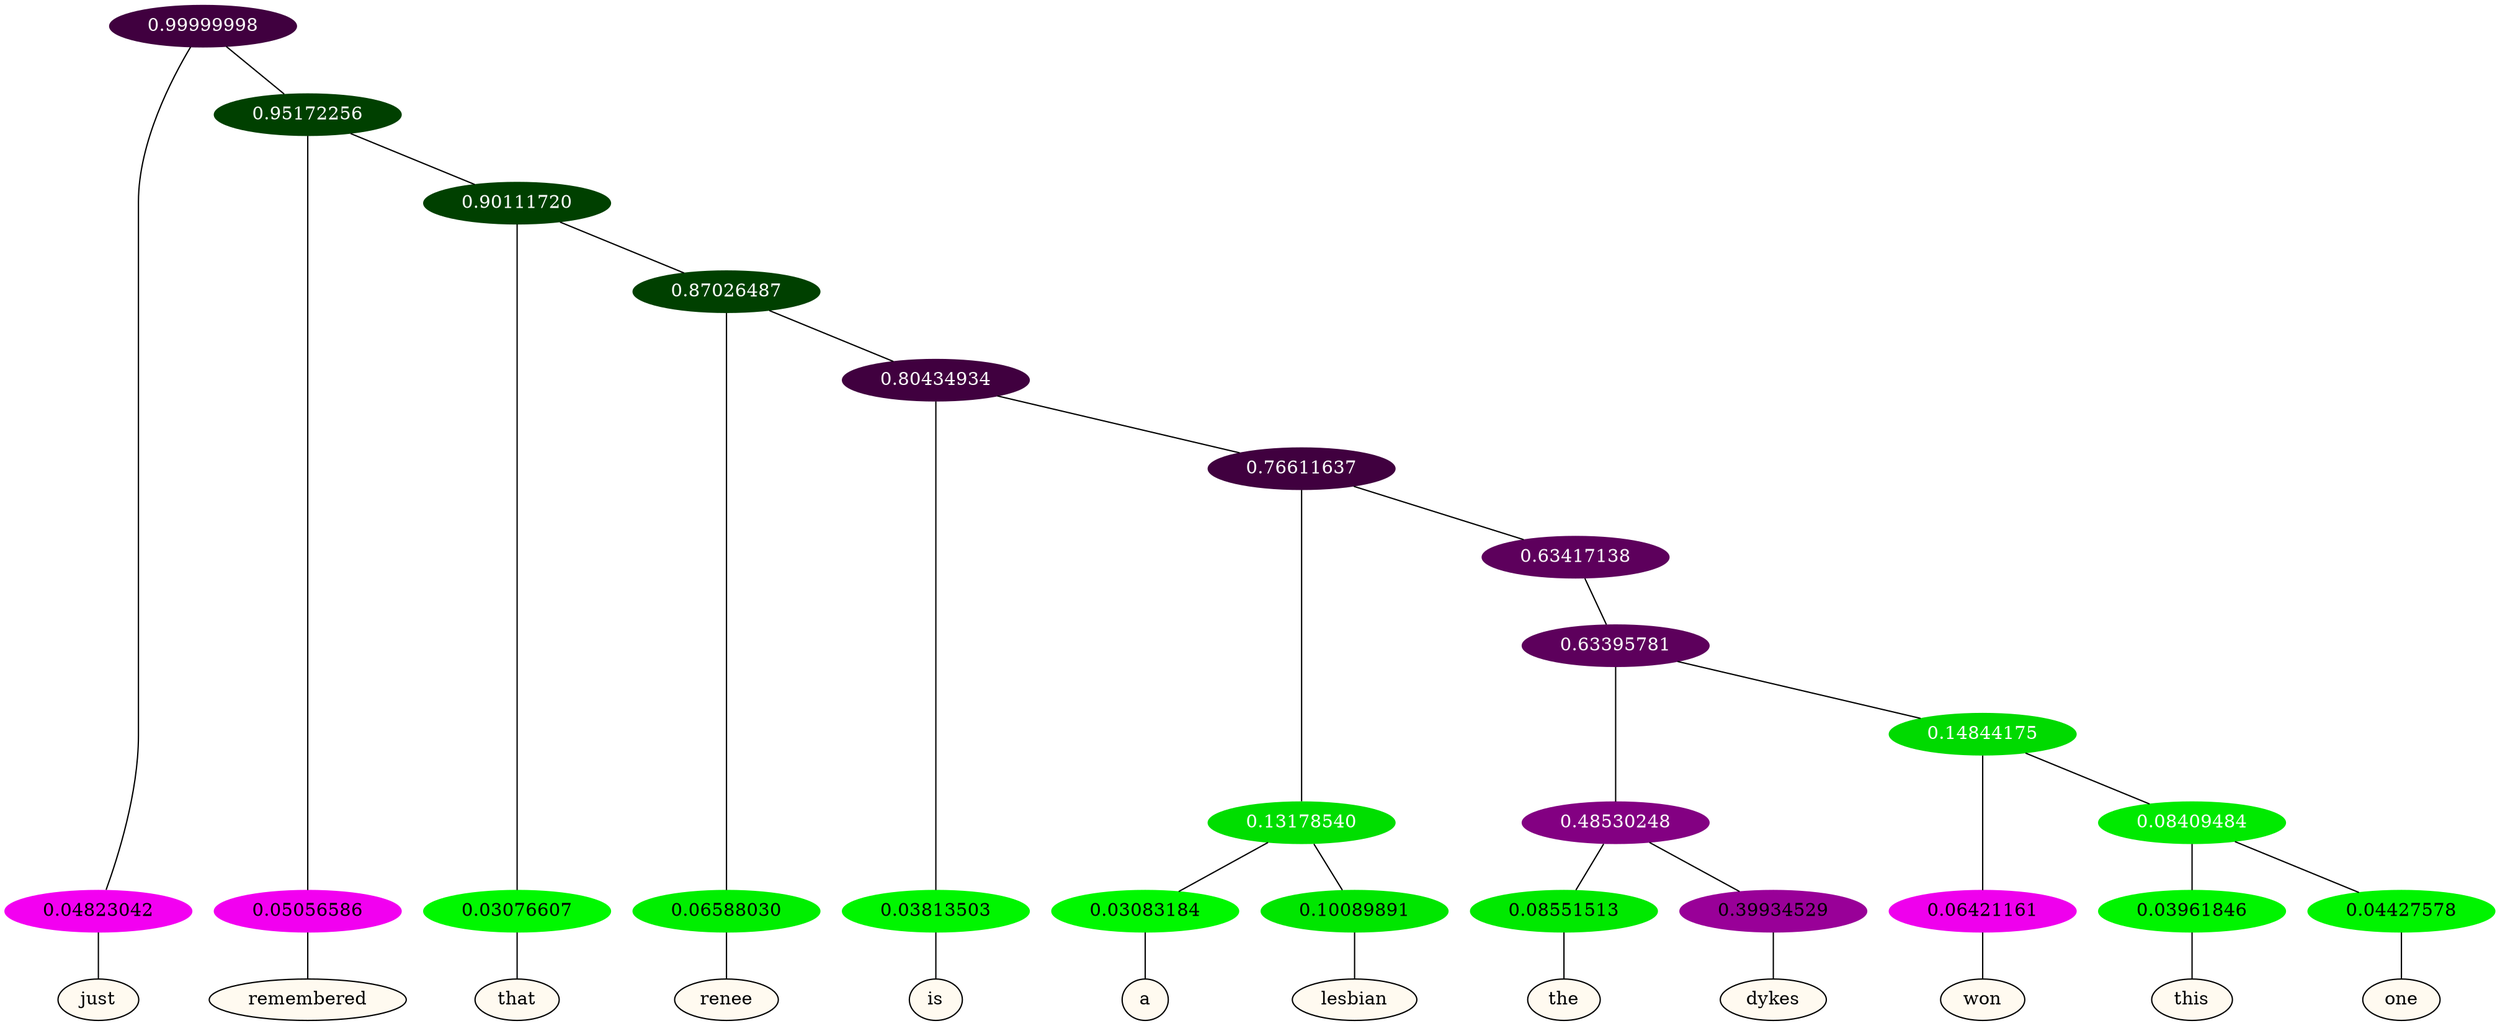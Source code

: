 graph {
	node [format=png height=0.15 nodesep=0.001 ordering=out overlap=prism overlap_scaling=0.01 ranksep=0.001 ratio=0.2 style=filled width=0.15]
	{
		rank=same
		a_w_1 [label=just color=black fillcolor=floralwhite style="filled,solid"]
		a_w_3 [label=remembered color=black fillcolor=floralwhite style="filled,solid"]
		a_w_5 [label=that color=black fillcolor=floralwhite style="filled,solid"]
		a_w_7 [label=renee color=black fillcolor=floralwhite style="filled,solid"]
		a_w_9 [label=is color=black fillcolor=floralwhite style="filled,solid"]
		a_w_13 [label=a color=black fillcolor=floralwhite style="filled,solid"]
		a_w_14 [label=lesbian color=black fillcolor=floralwhite style="filled,solid"]
		a_w_18 [label=the color=black fillcolor=floralwhite style="filled,solid"]
		a_w_19 [label=dykes color=black fillcolor=floralwhite style="filled,solid"]
		a_w_20 [label=won color=black fillcolor=floralwhite style="filled,solid"]
		a_w_22 [label=this color=black fillcolor=floralwhite style="filled,solid"]
		a_w_23 [label=one color=black fillcolor=floralwhite style="filled,solid"]
	}
	a_n_1 -- a_w_1
	a_n_3 -- a_w_3
	a_n_5 -- a_w_5
	a_n_7 -- a_w_7
	a_n_9 -- a_w_9
	a_n_13 -- a_w_13
	a_n_14 -- a_w_14
	a_n_18 -- a_w_18
	a_n_19 -- a_w_19
	a_n_20 -- a_w_20
	a_n_22 -- a_w_22
	a_n_23 -- a_w_23
	{
		rank=same
		a_n_1 [label=0.04823042 color="0.835 1.000 0.952" fontcolor=black]
		a_n_3 [label=0.05056586 color="0.835 1.000 0.949" fontcolor=black]
		a_n_5 [label=0.03076607 color="0.334 1.000 0.969" fontcolor=black]
		a_n_7 [label=0.06588030 color="0.334 1.000 0.934" fontcolor=black]
		a_n_9 [label=0.03813503 color="0.334 1.000 0.962" fontcolor=black]
		a_n_13 [label=0.03083184 color="0.334 1.000 0.969" fontcolor=black]
		a_n_14 [label=0.10089891 color="0.334 1.000 0.899" fontcolor=black]
		a_n_18 [label=0.08551513 color="0.334 1.000 0.914" fontcolor=black]
		a_n_19 [label=0.39934529 color="0.835 1.000 0.601" fontcolor=black]
		a_n_20 [label=0.06421161 color="0.835 1.000 0.936" fontcolor=black]
		a_n_22 [label=0.03961846 color="0.334 1.000 0.960" fontcolor=black]
		a_n_23 [label=0.04427578 color="0.334 1.000 0.956" fontcolor=black]
	}
	a_n_0 [label=0.99999998 color="0.835 1.000 0.250" fontcolor=grey99]
	a_n_0 -- a_n_1
	a_n_2 [label=0.95172256 color="0.334 1.000 0.250" fontcolor=grey99]
	a_n_0 -- a_n_2
	a_n_2 -- a_n_3
	a_n_4 [label=0.90111720 color="0.334 1.000 0.250" fontcolor=grey99]
	a_n_2 -- a_n_4
	a_n_4 -- a_n_5
	a_n_6 [label=0.87026487 color="0.334 1.000 0.250" fontcolor=grey99]
	a_n_4 -- a_n_6
	a_n_6 -- a_n_7
	a_n_8 [label=0.80434934 color="0.835 1.000 0.250" fontcolor=grey99]
	a_n_6 -- a_n_8
	a_n_8 -- a_n_9
	a_n_10 [label=0.76611637 color="0.835 1.000 0.250" fontcolor=grey99]
	a_n_8 -- a_n_10
	a_n_11 [label=0.13178540 color="0.334 1.000 0.868" fontcolor=grey99]
	a_n_10 -- a_n_11
	a_n_12 [label=0.63417138 color="0.835 1.000 0.366" fontcolor=grey99]
	a_n_10 -- a_n_12
	a_n_11 -- a_n_13
	a_n_11 -- a_n_14
	a_n_15 [label=0.63395781 color="0.835 1.000 0.366" fontcolor=grey99]
	a_n_12 -- a_n_15
	a_n_16 [label=0.48530248 color="0.835 1.000 0.515" fontcolor=grey99]
	a_n_15 -- a_n_16
	a_n_17 [label=0.14844175 color="0.334 1.000 0.852" fontcolor=grey99]
	a_n_15 -- a_n_17
	a_n_16 -- a_n_18
	a_n_16 -- a_n_19
	a_n_17 -- a_n_20
	a_n_21 [label=0.08409484 color="0.334 1.000 0.916" fontcolor=grey99]
	a_n_17 -- a_n_21
	a_n_21 -- a_n_22
	a_n_21 -- a_n_23
}
